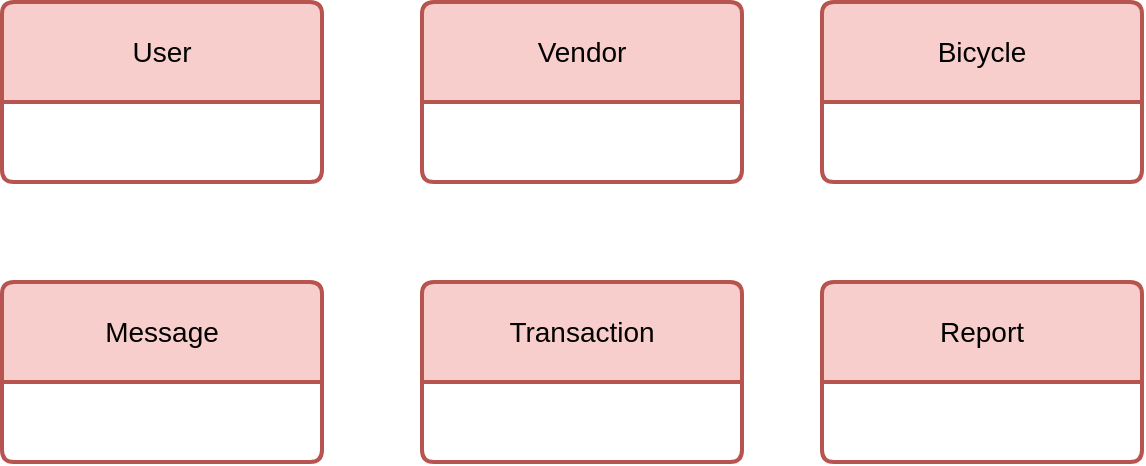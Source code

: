 <mxfile version="21.1.1" type="github">
  <diagram name="Page-1" id="pa86WSe8ivzIk_mQ58oo">
    <mxGraphModel dx="1050" dy="541" grid="1" gridSize="10" guides="1" tooltips="1" connect="1" arrows="1" fold="1" page="1" pageScale="1" pageWidth="850" pageHeight="1100" math="0" shadow="0">
      <root>
        <mxCell id="0" />
        <mxCell id="1" parent="0" />
        <mxCell id="P_8Elt74P7Db-5YWJZQV-11" value="User" style="swimlane;childLayout=stackLayout;horizontal=1;startSize=50;horizontalStack=0;rounded=1;fontSize=14;fontStyle=0;strokeWidth=2;resizeParent=0;resizeLast=1;shadow=0;dashed=0;align=center;arcSize=4;whiteSpace=wrap;html=1;fillColor=#f8cecc;strokeColor=#b85450;" vertex="1" parent="1">
          <mxGeometry x="150" y="170" width="160" height="90" as="geometry" />
        </mxCell>
        <mxCell id="P_8Elt74P7Db-5YWJZQV-14" value="Vendor" style="swimlane;childLayout=stackLayout;horizontal=1;startSize=50;horizontalStack=0;rounded=1;fontSize=14;fontStyle=0;strokeWidth=2;resizeParent=0;resizeLast=1;shadow=0;dashed=0;align=center;arcSize=4;whiteSpace=wrap;html=1;fillColor=#f8cecc;strokeColor=#b85450;" vertex="1" parent="1">
          <mxGeometry x="360" y="170" width="160" height="90" as="geometry">
            <mxRectangle x="320" y="190" width="80" height="50" as="alternateBounds" />
          </mxGeometry>
        </mxCell>
        <mxCell id="P_8Elt74P7Db-5YWJZQV-15" value="Transaction" style="swimlane;childLayout=stackLayout;horizontal=1;startSize=50;horizontalStack=0;rounded=1;fontSize=14;fontStyle=0;strokeWidth=2;resizeParent=0;resizeLast=1;shadow=0;dashed=0;align=center;arcSize=4;whiteSpace=wrap;html=1;fillColor=#f8cecc;strokeColor=#b85450;" vertex="1" parent="1">
          <mxGeometry x="360" y="310" width="160" height="90" as="geometry" />
        </mxCell>
        <mxCell id="P_8Elt74P7Db-5YWJZQV-16" value="Message" style="swimlane;childLayout=stackLayout;horizontal=1;startSize=50;horizontalStack=0;rounded=1;fontSize=14;fontStyle=0;strokeWidth=2;resizeParent=0;resizeLast=1;shadow=0;dashed=0;align=center;arcSize=4;whiteSpace=wrap;html=1;fillColor=#f8cecc;strokeColor=#b85450;" vertex="1" parent="1">
          <mxGeometry x="150" y="310" width="160" height="90" as="geometry" />
        </mxCell>
        <mxCell id="P_8Elt74P7Db-5YWJZQV-17" value="Report" style="swimlane;childLayout=stackLayout;horizontal=1;startSize=50;horizontalStack=0;rounded=1;fontSize=14;fontStyle=0;strokeWidth=2;resizeParent=0;resizeLast=1;shadow=0;dashed=0;align=center;arcSize=4;whiteSpace=wrap;html=1;fillColor=#f8cecc;strokeColor=#b85450;" vertex="1" parent="1">
          <mxGeometry x="560" y="310" width="160" height="90" as="geometry" />
        </mxCell>
        <mxCell id="P_8Elt74P7Db-5YWJZQV-18" value="Bicycle" style="swimlane;childLayout=stackLayout;horizontal=1;startSize=50;horizontalStack=0;rounded=1;fontSize=14;fontStyle=0;strokeWidth=2;resizeParent=0;resizeLast=1;shadow=0;dashed=0;align=center;arcSize=4;whiteSpace=wrap;html=1;fillColor=#f8cecc;strokeColor=#b85450;" vertex="1" parent="1">
          <mxGeometry x="560" y="170" width="160" height="90" as="geometry" />
        </mxCell>
      </root>
    </mxGraphModel>
  </diagram>
</mxfile>
